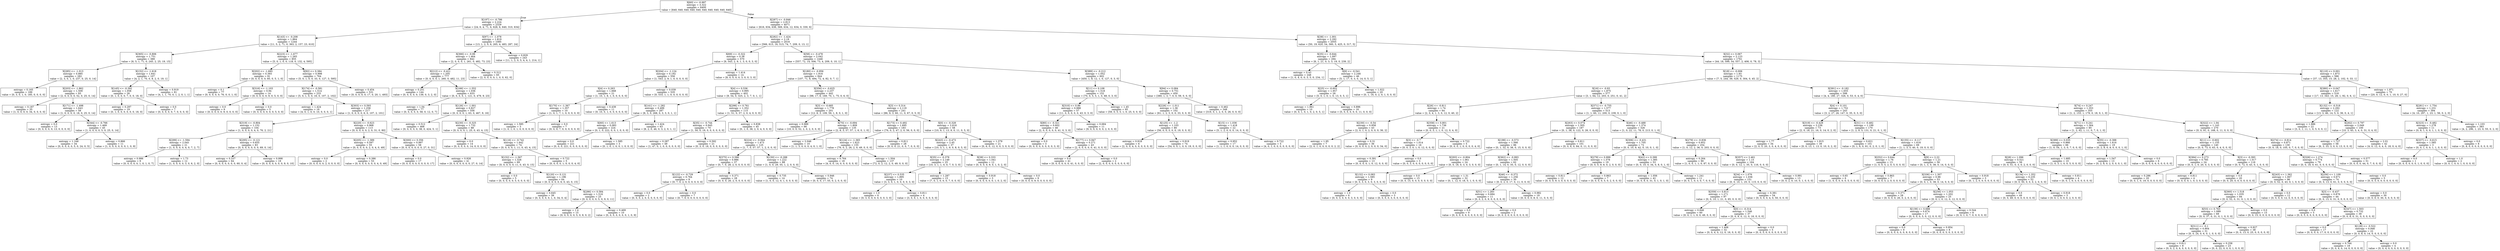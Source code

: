 digraph Tree {
node [shape=box] ;
0 [label="X[60] <= -0.997\nentropy = 3.322\nsamples = 6400\nvalue = [640, 640, 640, 640, 640, 640, 640, 640, 640, 640]"] ;
1 [label="X[197] <= -0.786\nentropy = 2.224\nsamples = 2329\nvalue = [24, 6, 4, 71, 6, 628, 6, 640, 310, 634]"] ;
0 -> 1 [labeldistance=2.5, labelangle=45, headlabel="True"] ;
2 [label="X[143] <= -0.208\nentropy = 1.864\nsamples = 1244\nvalue = [11, 5, 2, 71, 0, 363, 2, 157, 23, 610]"] ;
1 -> 2 ;
3 [label="X[365] <= -0.806\nentropy = 1.751\nsamples = 389\nvalue = [6, 5, 1, 71, 0, 245, 2, 25, 19, 15]"] ;
2 -> 3 ;
4 [label="X[285] <= -1.013\nentropy = 0.885\nsamples = 282\nvalue = [2, 3, 0, 1, 0, 237, 0, 25, 0, 14]"] ;
3 -> 4 ;
5 [label="entropy = 0.165\nsamples = 189\nvalue = [0, 3, 0, 1, 0, 185, 0, 0, 0, 0]"] ;
4 -> 5 ;
12 [label="X[203] <= -1.862\nentropy = 1.509\nsamples = 93\nvalue = [2, 0, 0, 0, 0, 52, 0, 25, 0, 14]"] ;
4 -> 12 ;
13 [label="entropy = 0.187\nsamples = 35\nvalue = [1, 0, 0, 0, 0, 34, 0, 0, 0, 0]"] ;
12 -> 13 ;
16 [label="X[171] <= -1.498\nentropy = 1.643\nsamples = 58\nvalue = [1, 0, 0, 0, 0, 18, 0, 25, 0, 14]"] ;
12 -> 16 ;
17 [label="entropy = 0.0\nsamples = 13\nvalue = [0, 0, 0, 0, 0, 13, 0, 0, 0, 0]"] ;
16 -> 17 ;
18 [label="X[344] <= -0.766\nentropy = 1.469\nsamples = 45\nvalue = [1, 0, 0, 0, 0, 5, 0, 25, 0, 14]"] ;
16 -> 18 ;
19 [label="entropy = 1.168\nsamples = 34\nvalue = [0, 0, 0, 0, 0, 5, 0, 24, 0, 5]"] ;
18 -> 19 ;
28 [label="entropy = 0.866\nsamples = 11\nvalue = [1, 0, 0, 0, 0, 0, 0, 1, 0, 9]"] ;
18 -> 28 ;
33 [label="X[152] <= -1.618\nentropy = 1.641\nsamples = 107\nvalue = [4, 2, 1, 70, 0, 8, 2, 0, 19, 1]"] ;
3 -> 33 ;
34 [label="X[145] <= -0.392\nentropy = 1.058\nsamples = 26\nvalue = [0, 1, 0, 0, 0, 7, 0, 0, 18, 0]"] ;
33 -> 34 ;
35 [label="entropy = 0.297\nsamples = 19\nvalue = [0, 1, 0, 0, 0, 0, 0, 0, 18, 0]"] ;
34 -> 35 ;
38 [label="entropy = 0.0\nsamples = 7\nvalue = [0, 0, 0, 0, 0, 7, 0, 0, 0, 0]"] ;
34 -> 38 ;
39 [label="entropy = 0.919\nsamples = 81\nvalue = [4, 1, 1, 70, 0, 1, 2, 0, 1, 1]"] ;
33 -> 39 ;
60 [label="X[223] <= -1.677\nentropy = 1.265\nsamples = 855\nvalue = [5, 0, 1, 0, 0, 118, 0, 132, 4, 595]"] ;
2 -> 60 ;
61 [label="X[202] <= -1.685\nentropy = 0.393\nsamples = 91\nvalue = [0, 0, 0, 0, 0, 85, 0, 5, 1, 0]"] ;
60 -> 61 ;
62 [label="entropy = 0.1\nsamples = 77\nvalue = [0, 0, 0, 0, 0, 76, 0, 0, 1, 0]"] ;
61 -> 62 ;
65 [label="X[316] <= -1.103\nentropy = 0.94\nsamples = 14\nvalue = [0, 0, 0, 0, 0, 9, 0, 5, 0, 0]"] ;
61 -> 65 ;
66 [label="entropy = 0.0\nsamples = 9\nvalue = [0, 0, 0, 0, 0, 9, 0, 0, 0, 0]"] ;
65 -> 66 ;
67 [label="entropy = 0.0\nsamples = 5\nvalue = [0, 0, 0, 0, 0, 0, 0, 5, 0, 0]"] ;
65 -> 67 ;
68 [label="X[92] <= 0.384\nentropy = 0.998\nsamples = 764\nvalue = [5, 0, 1, 0, 0, 33, 0, 127, 3, 595]"] ;
60 -> 68 ;
69 [label="X[174] <= -0.581\nentropy = 1.514\nsamples = 233\nvalue = [5, 0, 1, 0, 0, 16, 0, 107, 2, 102]"] ;
68 -> 69 ;
70 [label="entropy = 1.424\nsamples = 16\nvalue = [4, 0, 1, 0, 0, 10, 0, 0, 0, 1]"] ;
69 -> 70 ;
77 [label="X[303] <= 0.593\nentropy = 1.258\nsamples = 217\nvalue = [1, 0, 0, 0, 0, 6, 0, 107, 2, 101]"] ;
69 -> 77 ;
78 [label="X[319] <= -0.804\nentropy = 1.152\nsamples = 104\nvalue = [1, 0, 0, 0, 0, 4, 0, 76, 2, 21]"] ;
77 -> 78 ;
79 [label="X[299] <= -1.594\nentropy = 2.045\nsamples = 21\nvalue = [1, 0, 0, 0, 0, 4, 0, 7, 2, 7]"] ;
78 -> 79 ;
80 [label="entropy = 0.986\nsamples = 9\nvalue = [0, 0, 0, 0, 0, 1, 0, 1, 0, 7]"] ;
79 -> 80 ;
85 [label="entropy = 1.73\nsamples = 12\nvalue = [1, 0, 0, 0, 0, 3, 0, 6, 2, 0]"] ;
79 -> 85 ;
92 [label="X[295] <= -0.121\nentropy = 0.655\nsamples = 83\nvalue = [0, 0, 0, 0, 0, 0, 0, 69, 0, 14]"] ;
78 -> 92 ;
93 [label="entropy = 0.337\nsamples = 64\nvalue = [0, 0, 0, 0, 0, 0, 0, 60, 0, 4]"] ;
92 -> 93 ;
100 [label="entropy = 0.998\nsamples = 19\nvalue = [0, 0, 0, 0, 0, 0, 0, 9, 0, 10]"] ;
92 -> 100 ;
105 [label="X[220] <= -0.623\nentropy = 0.968\nsamples = 113\nvalue = [0, 0, 0, 0, 0, 2, 0, 31, 0, 80]"] ;
77 -> 105 ;
106 [label="X[205] <= -1.389\nentropy = 0.597\nsamples = 55\nvalue = [0, 0, 0, 0, 0, 2, 0, 4, 0, 49]"] ;
105 -> 106 ;
107 [label="entropy = 0.0\nsamples = 2\nvalue = [0, 0, 0, 0, 0, 2, 0, 0, 0, 0]"] ;
106 -> 107 ;
108 [label="entropy = 0.386\nsamples = 53\nvalue = [0, 0, 0, 0, 0, 0, 0, 4, 0, 49]"] ;
106 -> 108 ;
113 [label="X[300] <= 0.356\nentropy = 0.997\nsamples = 58\nvalue = [0, 0, 0, 0, 0, 0, 0, 27, 0, 31]"] ;
105 -> 113 ;
114 [label="entropy = 0.0\nsamples = 17\nvalue = [0, 0, 0, 0, 0, 0, 0, 0, 0, 17]"] ;
113 -> 114 ;
115 [label="entropy = 0.926\nsamples = 41\nvalue = [0, 0, 0, 0, 0, 0, 0, 27, 0, 14]"] ;
113 -> 115 ;
124 [label="entropy = 0.454\nsamples = 531\nvalue = [0, 0, 0, 0, 0, 17, 0, 20, 1, 493]"] ;
68 -> 124 ;
167 [label="X[97] <= -1.078\nentropy = 1.819\nsamples = 1085\nvalue = [13, 1, 2, 0, 6, 265, 4, 483, 287, 24]"] ;
1 -> 167 ;
168 [label="X[366] <= -0.99\nentropy = 1.464\nsamples = 842\nvalue = [2, 0, 0, 0, 1, 261, 0, 482, 73, 23]"] ;
167 -> 168 ;
169 [label="X[212] <= -0.421\nentropy = 1.205\nsamples = 777\nvalue = [0, 0, 0, 0, 1, 260, 0, 482, 11, 23]"] ;
168 -> 169 ;
170 [label="entropy = 0.251\nsamples = 144\nvalue = [0, 0, 0, 0, 0, 139, 0, 3, 2, 0]"] ;
169 -> 170 ;
177 [label="X[166] <= -1.552\nentropy = 1.036\nsamples = 633\nvalue = [0, 0, 0, 0, 1, 121, 0, 479, 9, 23]"] ;
169 -> 177 ;
178 [label="entropy = 1.04\nsamples = 77\nvalue = [0, 0, 0, 0, 0, 58, 0, 12, 0, 7]"] ;
177 -> 178 ;
191 [label="X[126] <= -1.001\nentropy = 0.827\nsamples = 556\nvalue = [0, 0, 0, 0, 1, 63, 0, 467, 9, 16]"] ;
177 -> 191 ;
192 [label="entropy = 0.512\nsamples = 468\nvalue = [0, 0, 0, 0, 0, 38, 0, 424, 5, 1]"] ;
191 -> 192 ;
231 [label="X[230] <= -0.325\nentropy = 1.732\nsamples = 88\nvalue = [0, 0, 0, 0, 1, 25, 0, 43, 4, 15]"] ;
191 -> 231 ;
232 [label="entropy = 0.0\nsamples = 14\nvalue = [0, 0, 0, 0, 0, 14, 0, 0, 0, 0]"] ;
231 -> 232 ;
233 [label="X[116] <= -0.742\nentropy = 1.642\nsamples = 74\nvalue = [0, 0, 0, 0, 1, 11, 0, 43, 4, 15]"] ;
231 -> 233 ;
234 [label="X[152] <= -1.567\nentropy = 1.326\nsamples = 69\nvalue = [0, 0, 0, 0, 0, 11, 0, 43, 0, 15]"] ;
233 -> 234 ;
235 [label="entropy = 0.0\nsamples = 5\nvalue = [0, 0, 0, 0, 0, 5, 0, 0, 0, 0]"] ;
234 -> 235 ;
236 [label="X[120] <= 0.121\nentropy = 1.196\nsamples = 64\nvalue = [0, 0, 0, 0, 0, 6, 0, 43, 0, 15]"] ;
234 -> 236 ;
237 [label="entropy = 0.645\nsamples = 39\nvalue = [0, 0, 0, 0, 0, 1, 0, 34, 0, 4]"] ;
236 -> 237 ;
244 [label="X[286] <= 0.584\nentropy = 1.516\nsamples = 25\nvalue = [0, 0, 0, 0, 0, 5, 0, 9, 0, 11]"] ;
236 -> 244 ;
245 [label="entropy = 1.4\nsamples = 15\nvalue = [0, 0, 0, 0, 0, 5, 0, 8, 0, 2]"] ;
244 -> 245 ;
252 [label="entropy = 0.469\nsamples = 10\nvalue = [0, 0, 0, 0, 0, 0, 0, 1, 0, 9]"] ;
244 -> 252 ;
255 [label="entropy = 0.722\nsamples = 5\nvalue = [0, 0, 0, 0, 1, 0, 0, 0, 4, 0]"] ;
233 -> 255 ;
258 [label="entropy = 0.312\nsamples = 65\nvalue = [2, 0, 0, 0, 0, 1, 0, 0, 62, 0]"] ;
168 -> 258 ;
265 [label="entropy = 0.829\nsamples = 243\nvalue = [11, 1, 2, 0, 5, 4, 4, 1, 214, 1]"] ;
167 -> 265 ;
304 [label="X[287] <= -0.846\nentropy = 2.813\nsamples = 4071\nvalue = [616, 634, 636, 569, 634, 12, 634, 0, 330, 6]"] ;
0 -> 304 [labeldistance=2.5, labelangle=-45, headlabel="False"] ;
305 [label="X[282] <= -1.424\nentropy = 2.19\nsamples = 2016\nvalue = [566, 615, 16, 515, 74, 7, 209, 0, 13, 1]"] ;
304 -> 305 ;
306 [label="X[69] <= -0.322\nentropy = 0.38\nsamples = 570\nvalue = [9, 543, 2, 9, 1, 3, 0, 0, 3, 0]"] ;
305 -> 306 ;
307 [label="X[204] <= -1.124\nentropy = 0.192\nsamples = 556\nvalue = [1, 543, 2, 9, 1, 0, 0, 0, 0, 0]"] ;
306 -> 307 ;
308 [label="X[4] <= 0.263\nentropy = 1.668\nsamples = 21\nvalue = [1, 10, 1, 8, 1, 0, 0, 0, 0, 0]"] ;
307 -> 308 ;
309 [label="X[170] <= -1.367\nentropy = 1.357\nsamples = 10\nvalue = [1, 0, 1, 7, 1, 0, 0, 0, 0, 0]"] ;
308 -> 309 ;
310 [label="entropy = 1.585\nsamples = 3\nvalue = [1, 0, 1, 0, 1, 0, 0, 0, 0, 0]"] ;
309 -> 310 ;
315 [label="entropy = 0.0\nsamples = 7\nvalue = [0, 0, 0, 7, 0, 0, 0, 0, 0, 0]"] ;
309 -> 315 ;
316 [label="entropy = 0.439\nsamples = 11\nvalue = [0, 10, 0, 1, 0, 0, 0, 0, 0, 0]"] ;
308 -> 316 ;
319 [label="entropy = 0.039\nsamples = 535\nvalue = [0, 533, 1, 1, 0, 0, 0, 0, 0, 0]"] ;
307 -> 319 ;
326 [label="entropy = 1.414\nsamples = 14\nvalue = [8, 0, 0, 0, 0, 3, 0, 0, 3, 0]"] ;
306 -> 326 ;
331 [label="X[58] <= -0.478\nentropy = 2.042\nsamples = 1446\nvalue = [557, 72, 14, 506, 73, 4, 209, 0, 10, 1]"] ;
305 -> 331 ;
332 [label="X[180] <= -0.956\nentropy = 1.916\nsamples = 844\nvalue = [107, 71, 6, 494, 72, 4, 82, 0, 7, 1]"] ;
331 -> 332 ;
333 [label="X[4] <= 0.536\nentropy = 0.995\nsamples = 402\nvalue = [9, 54, 0, 325, 2, 3, 7, 0, 1, 1]"] ;
332 -> 333 ;
334 [label="X[141] <= -1.282\nentropy = 0.499\nsamples = 287\nvalue = [8, 3, 0, 268, 0, 3, 3, 0, 1, 1]"] ;
333 -> 334 ;
335 [label="X[60] <= 1.613\nentropy = 0.083\nsamples = 224\nvalue = [0, 1, 0, 222, 0, 0, 1, 0, 0, 0]"] ;
334 -> 335 ;
336 [label="entropy = 0.0\nsamples = 221\nvalue = [0, 0, 0, 221, 0, 0, 0, 0, 0, 0]"] ;
335 -> 336 ;
337 [label="entropy = 1.585\nsamples = 3\nvalue = [0, 1, 0, 1, 0, 0, 1, 0, 0, 0]"] ;
335 -> 337 ;
342 [label="entropy = 1.424\nsamples = 63\nvalue = [8, 2, 0, 46, 0, 3, 2, 0, 1, 1]"] ;
334 -> 342 ;
365 [label="X[298] <= 0.761\nentropy = 1.352\nsamples = 115\nvalue = [1, 51, 0, 57, 2, 0, 4, 0, 0, 0]"] ;
333 -> 365 ;
366 [label="X[35] <= -0.744\nentropy = 0.945\nsamples = 70\nvalue = [1, 50, 0, 19, 0, 0, 0, 0, 0, 0]"] ;
365 -> 366 ;
367 [label="entropy = 0.287\nsamples = 49\nvalue = [1, 47, 0, 1, 0, 0, 0, 0, 0, 0]"] ;
366 -> 367 ;
372 [label="entropy = 0.592\nsamples = 21\nvalue = [0, 3, 0, 18, 0, 0, 0, 0, 0, 0]"] ;
366 -> 372 ;
375 [label="entropy = 0.838\nsamples = 45\nvalue = [0, 1, 0, 38, 2, 0, 4, 0, 0, 0]"] ;
365 -> 375 ;
388 [label="X[356] <= -0.625\nentropy = 2.237\nsamples = 442\nvalue = [98, 17, 6, 169, 70, 1, 75, 0, 6, 0]"] ;
332 -> 388 ;
389 [label="X[3] <= -0.685\nentropy = 1.778\nsamples = 201\nvalue = [12, 8, 3, 109, 59, 1, 8, 0, 1, 0]"] ;
388 -> 389 ;
390 [label="entropy = 0.989\nsamples = 66\nvalue = [10, 0, 0, 52, 2, 0, 2, 0, 0, 0]"] ;
389 -> 390 ;
403 [label="X[70] <= -0.694\nentropy = 1.809\nsamples = 135\nvalue = [2, 8, 3, 57, 57, 1, 6, 0, 1, 0]"] ;
389 -> 403 ;
404 [label="X[224] <= -0.944\nentropy = 1.473\nsamples = 125\nvalue = [1, 7, 0, 57, 57, 1, 2, 0, 0, 0]"] ;
403 -> 404 ;
405 [label="X[375] <= 0.586\nentropy = 0.986\nsamples = 37\nvalue = [0, 7, 0, 28, 2, 0, 0, 0, 0, 0]"] ;
404 -> 405 ;
406 [label="X[122] <= -0.729\nentropy = 0.764\nsamples = 9\nvalue = [0, 7, 0, 2, 0, 0, 0, 0, 0, 0]"] ;
405 -> 406 ;
407 [label="entropy = 0.0\nsamples = 2\nvalue = [0, 0, 0, 2, 0, 0, 0, 0, 0, 0]"] ;
406 -> 407 ;
408 [label="entropy = 0.0\nsamples = 7\nvalue = [0, 7, 0, 0, 0, 0, 0, 0, 0, 0]"] ;
406 -> 408 ;
409 [label="entropy = 0.371\nsamples = 28\nvalue = [0, 0, 0, 26, 2, 0, 0, 0, 0, 0]"] ;
405 -> 409 ;
414 [label="X[150] <= -0.288\nentropy = 1.222\nsamples = 88\nvalue = [1, 0, 0, 29, 55, 1, 2, 0, 0, 0]"] ;
404 -> 414 ;
415 [label="entropy = 0.735\nsamples = 14\nvalue = [1, 0, 0, 12, 0, 1, 0, 0, 0, 0]"] ;
414 -> 415 ;
420 [label="entropy = 0.946\nsamples = 74\nvalue = [0, 0, 0, 17, 55, 0, 2, 0, 0, 0]"] ;
414 -> 420 ;
435 [label="entropy = 2.046\nsamples = 10\nvalue = [1, 1, 3, 0, 0, 0, 4, 0, 1, 0]"] ;
403 -> 435 ;
444 [label="X[3] <= 0.314\nentropy = 2.119\nsamples = 241\nvalue = [86, 9, 3, 60, 11, 0, 67, 0, 5, 0]"] ;
388 -> 444 ;
445 [label="X[173] <= 0.492\nentropy = 1.695\nsamples = 183\nvalue = [76, 0, 2, 47, 2, 0, 56, 0, 0, 0]"] ;
444 -> 445 ;
446 [label="X[124] <= -1.365\nentropy = 1.623\nsamples = 155\nvalue = [76, 0, 2, 26, 2, 0, 49, 0, 0, 0]"] ;
445 -> 446 ;
447 [label="entropy = 0.764\nsamples = 18\nvalue = [4, 0, 0, 14, 0, 0, 0, 0, 0, 0]"] ;
446 -> 447 ;
454 [label="entropy = 1.504\nsamples = 137\nvalue = [72, 0, 2, 12, 2, 0, 49, 0, 0, 0]"] ;
446 -> 454 ;
475 [label="entropy = 0.811\nsamples = 28\nvalue = [0, 0, 0, 21, 0, 0, 7, 0, 0, 0]"] ;
445 -> 475 ;
480 [label="X[0] <= -0.328\nentropy = 2.616\nsamples = 58\nvalue = [10, 9, 1, 13, 9, 0, 11, 0, 5, 0]"] ;
444 -> 480 ;
481 [label="X[243] <= -0.473\nentropy = 2.45\nsamples = 37\nvalue = [10, 3, 1, 1, 9, 0, 8, 0, 5, 0]"] ;
480 -> 481 ;
482 [label="X[35] <= -0.378\nentropy = 2.149\nsamples = 25\nvalue = [10, 3, 1, 1, 0, 0, 7, 0, 3, 0]"] ;
481 -> 482 ;
483 [label="X[237] <= 0.535\nentropy = 1.895\nsamples = 10\nvalue = [3, 3, 0, 1, 0, 0, 0, 0, 3, 0]"] ;
482 -> 483 ;
484 [label="entropy = 1.0\nsamples = 6\nvalue = [0, 3, 0, 0, 0, 0, 0, 0, 3, 0]"] ;
483 -> 484 ;
487 [label="entropy = 0.811\nsamples = 4\nvalue = [3, 0, 0, 1, 0, 0, 0, 0, 0, 0]"] ;
483 -> 487 ;
490 [label="entropy = 1.287\nsamples = 15\nvalue = [7, 0, 1, 0, 0, 0, 7, 0, 0, 0]"] ;
482 -> 490 ;
497 [label="X[38] <= 0.333\nentropy = 1.041\nsamples = 12\nvalue = [0, 0, 0, 0, 9, 0, 1, 0, 2, 0]"] ;
481 -> 497 ;
498 [label="entropy = 0.918\nsamples = 3\nvalue = [0, 0, 0, 0, 0, 0, 1, 0, 2, 0]"] ;
497 -> 498 ;
501 [label="entropy = 0.0\nsamples = 9\nvalue = [0, 0, 0, 0, 9, 0, 0, 0, 0, 0]"] ;
497 -> 501 ;
502 [label="entropy = 1.379\nsamples = 21\nvalue = [0, 6, 0, 12, 0, 0, 3, 0, 0, 0]"] ;
480 -> 502 ;
513 [label="X[389] <= -0.212\nentropy = 1.052\nsamples = 602\nvalue = [450, 1, 8, 12, 1, 0, 127, 0, 3, 0]"] ;
331 -> 513 ;
514 [label="X[11] <= 0.108\nentropy = 1.518\nsamples = 152\nvalue = [70, 0, 5, 5, 1, 0, 68, 0, 3, 0]"] ;
513 -> 514 ;
515 [label="X[310] <= 0.86\nentropy = 0.988\nsamples = 57\nvalue = [11, 0, 0, 0, 0, 0, 43, 0, 3, 0]"] ;
514 -> 515 ;
516 [label="X[80] <= -0.321\nentropy = 0.602\nsamples = 46\nvalue = [2, 0, 0, 0, 0, 0, 41, 0, 3, 0]"] ;
515 -> 516 ;
517 [label="entropy = 0.0\nsamples = 3\nvalue = [0, 0, 0, 0, 0, 0, 0, 0, 3, 0]"] ;
516 -> 517 ;
518 [label="X[177] <= 0.947\nentropy = 0.271\nsamples = 43\nvalue = [2, 0, 0, 0, 0, 0, 41, 0, 0, 0]"] ;
516 -> 518 ;
519 [label="entropy = 0.0\nsamples = 41\nvalue = [0, 0, 0, 0, 0, 0, 41, 0, 0, 0]"] ;
518 -> 519 ;
520 [label="entropy = 0.0\nsamples = 2\nvalue = [2, 0, 0, 0, 0, 0, 0, 0, 0, 0]"] ;
518 -> 520 ;
521 [label="entropy = 0.684\nsamples = 11\nvalue = [9, 0, 0, 0, 0, 0, 2, 0, 0, 0]"] ;
515 -> 521 ;
524 [label="entropy = 1.45\nsamples = 95\nvalue = [59, 0, 5, 5, 1, 0, 25, 0, 0, 0]"] ;
514 -> 524 ;
557 [label="X[94] <= 0.084\nentropy = 0.751\nsamples = 450\nvalue = [380, 1, 3, 7, 0, 0, 59, 0, 0, 0]"] ;
513 -> 557 ;
558 [label="X[226] <= -1.011\nentropy = 1.36\nsamples = 102\nvalue = [61, 1, 2, 5, 0, 0, 33, 0, 0, 0]"] ;
557 -> 558 ;
559 [label="X[125] <= -1.2\nentropy = 1.103\nsamples = 80\nvalue = [56, 0, 0, 5, 0, 0, 19, 0, 0, 0]"] ;
558 -> 559 ;
560 [label="entropy = 0.918\nsamples = 6\nvalue = [2, 0, 0, 4, 0, 0, 0, 0, 0, 0]"] ;
559 -> 560 ;
563 [label="entropy = 0.919\nsamples = 74\nvalue = [54, 0, 0, 1, 0, 0, 19, 0, 0, 0]"] ;
559 -> 563 ;
582 [label="X[15] <= 1.036\nentropy = 1.418\nsamples = 22\nvalue = [5, 1, 2, 0, 0, 0, 14, 0, 0, 0]"] ;
558 -> 582 ;
583 [label="entropy = 0.952\nsamples = 17\nvalue = [1, 1, 1, 0, 0, 0, 14, 0, 0, 0]"] ;
582 -> 583 ;
590 [label="entropy = 0.722\nsamples = 5\nvalue = [4, 0, 1, 0, 0, 0, 0, 0, 0, 0]"] ;
582 -> 590 ;
593 [label="entropy = 0.462\nsamples = 348\nvalue = [319, 0, 1, 2, 0, 0, 26, 0, 0, 0]"] ;
557 -> 593 ;
636 [label="X[38] <= -1.001\nentropy = 2.292\nsamples = 2055\nvalue = [50, 19, 620, 54, 560, 5, 425, 0, 317, 5]"] ;
304 -> 636 ;
637 [label="X[35] <= -0.644\nentropy = 1.097\nsamples = 294\nvalue = [6, 1, 21, 0, 3, 3, 19, 0, 239, 2]"] ;
636 -> 637 ;
638 [label="entropy = 0.43\nsamples = 248\nvalue = [1, 0, 4, 0, 0, 3, 5, 0, 234, 1]"] ;
637 -> 638 ;
661 [label="X[6] <= -0.541\nentropy = 2.246\nsamples = 46\nvalue = [5, 1, 17, 0, 3, 0, 14, 0, 5, 1]"] ;
637 -> 661 ;
662 [label="X[25] <= -0.602\nentropy = 1.957\nsamples = 26\nvalue = [5, 0, 1, 0, 1, 0, 13, 0, 5, 1]"] ;
661 -> 662 ;
663 [label="entropy = 1.961\nsamples = 10\nvalue = [0, 0, 1, 0, 1, 0, 2, 0, 5, 1]"] ;
662 -> 663 ;
672 [label="entropy = 0.896\nsamples = 16\nvalue = [5, 0, 0, 0, 0, 0, 11, 0, 0, 0]"] ;
662 -> 672 ;
677 [label="entropy = 1.022\nsamples = 20\nvalue = [0, 1, 16, 0, 2, 0, 1, 0, 0, 0]"] ;
661 -> 677 ;
684 [label="X[32] <= 0.067\nentropy = 2.123\nsamples = 1761\nvalue = [44, 18, 599, 54, 557, 2, 406, 0, 78, 3]"] ;
636 -> 684 ;
685 [label="X[18] <= -0.006\nentropy = 1.93\nsamples = 1175\nvalue = [7, 5, 244, 39, 529, 0, 304, 0, 45, 2]"] ;
684 -> 685 ;
686 [label="X[16] <= -0.93\nentropy = 1.875\nsamples = 577\nvalue = [3, 1, 64, 12, 203, 0, 251, 0, 41, 2]"] ;
685 -> 686 ;
687 [label="X[26] <= -0.811\nentropy = 1.74\nsamples = 64\nvalue = [2, 0, 4, 1, 3, 0, 12, 0, 40, 2]"] ;
686 -> 687 ;
688 [label="X[230] <= -0.54\nentropy = 0.958\nsamples = 43\nvalue = [2, 0, 1, 0, 2, 0, 0, 0, 36, 2]"] ;
687 -> 688 ;
689 [label="entropy = 1.95\nsamples = 7\nvalue = [2, 0, 1, 0, 0, 0, 0, 0, 2, 2]"] ;
688 -> 689 ;
696 [label="entropy = 0.31\nsamples = 36\nvalue = [0, 0, 0, 0, 2, 0, 0, 0, 34, 0]"] ;
688 -> 696 ;
701 [label="X[358] <= 0.801\nentropy = 1.736\nsamples = 21\nvalue = [0, 0, 3, 1, 1, 0, 12, 0, 4, 0]"] ;
687 -> 701 ;
702 [label="X[3] <= -0.7\nentropy = 1.014\nsamples = 16\nvalue = [0, 0, 3, 0, 1, 0, 12, 0, 0, 0]"] ;
701 -> 702 ;
703 [label="entropy = 0.391\nsamples = 13\nvalue = [0, 0, 0, 0, 1, 0, 12, 0, 0, 0]"] ;
702 -> 703 ;
706 [label="entropy = 0.0\nsamples = 3\nvalue = [0, 0, 3, 0, 0, 0, 0, 0, 0, 0]"] ;
702 -> 706 ;
707 [label="entropy = 0.722\nsamples = 5\nvalue = [0, 0, 0, 1, 0, 0, 0, 0, 4, 0]"] ;
701 -> 707 ;
710 [label="X[371] <= -0.755\nentropy = 1.577\nsamples = 513\nvalue = [1, 1, 60, 11, 200, 0, 239, 0, 1, 0]"] ;
686 -> 710 ;
711 [label="X[263] <= 0.074\nentropy = 1.305\nsamples = 187\nvalue = [0, 1, 38, 0, 122, 0, 26, 0, 0, 0]"] ;
710 -> 711 ;
712 [label="X[198] <= -0.573\nentropy = 1.566\nsamples = 86\nvalue = [0, 1, 32, 0, 38, 0, 15, 0, 0, 0]"] ;
711 -> 712 ;
713 [label="X[293] <= -0.804\nentropy = 1.061\nsamples = 24\nvalue = [0, 0, 18, 0, 3, 0, 3, 0, 0, 0]"] ;
712 -> 713 ;
714 [label="X[132] <= 0.083\nentropy = 1.585\nsamples = 9\nvalue = [0, 0, 3, 0, 3, 0, 3, 0, 0, 0]"] ;
713 -> 714 ;
715 [label="entropy = 1.0\nsamples = 6\nvalue = [0, 0, 3, 0, 0, 0, 3, 0, 0, 0]"] ;
714 -> 715 ;
718 [label="entropy = 0.0\nsamples = 3\nvalue = [0, 0, 0, 0, 3, 0, 0, 0, 0, 0]"] ;
714 -> 718 ;
719 [label="entropy = 0.0\nsamples = 15\nvalue = [0, 0, 15, 0, 0, 0, 0, 0, 0, 0]"] ;
713 -> 719 ;
720 [label="X[362] <= -0.993\nentropy = 1.505\nsamples = 62\nvalue = [0, 1, 14, 0, 35, 0, 12, 0, 0, 0]"] ;
712 -> 720 ;
721 [label="entropy = 1.31\nsamples = 32\nvalue = [0, 1, 12, 0, 18, 0, 1, 0, 0, 0]"] ;
720 -> 721 ;
732 [label="X[46] <= -0.372\nentropy = 1.256\nsamples = 30\nvalue = [0, 0, 2, 0, 17, 0, 11, 0, 0, 0]"] ;
720 -> 732 ;
733 [label="X[51] <= 1.283\nentropy = 0.684\nsamples = 11\nvalue = [0, 0, 2, 0, 9, 0, 0, 0, 0, 0]"] ;
732 -> 733 ;
734 [label="entropy = 0.0\nsamples = 9\nvalue = [0, 0, 0, 0, 9, 0, 0, 0, 0, 0]"] ;
733 -> 734 ;
735 [label="entropy = 0.0\nsamples = 2\nvalue = [0, 0, 2, 0, 0, 0, 0, 0, 0, 0]"] ;
733 -> 735 ;
736 [label="entropy = 0.982\nsamples = 19\nvalue = [0, 0, 0, 0, 8, 0, 11, 0, 0, 0]"] ;
732 -> 736 ;
743 [label="entropy = 0.811\nsamples = 101\nvalue = [0, 0, 6, 0, 84, 0, 11, 0, 0, 0]"] ;
711 -> 743 ;
762 [label="X[46] <= -0.488\nentropy = 1.374\nsamples = 326\nvalue = [1, 0, 22, 11, 78, 0, 213, 0, 1, 0]"] ;
710 -> 762 ;
763 [label="X[306] <= -0.431\nentropy = 1.705\nsamples = 72\nvalue = [0, 0, 10, 9, 42, 0, 10, 0, 1, 0]"] ;
762 -> 763 ;
764 [label="X[279] <= 0.999\nentropy = 1.378\nsamples = 19\nvalue = [0, 0, 0, 9, 8, 0, 2, 0, 0, 0]"] ;
763 -> 764 ;
765 [label="entropy = 0.811\nsamples = 12\nvalue = [0, 0, 0, 9, 3, 0, 0, 0, 0, 0]"] ;
764 -> 765 ;
768 [label="entropy = 0.863\nsamples = 7\nvalue = [0, 0, 0, 0, 5, 0, 2, 0, 0, 0]"] ;
764 -> 768 ;
771 [label="X[42] <= 0.399\nentropy = 1.385\nsamples = 53\nvalue = [0, 0, 10, 0, 34, 0, 8, 0, 1, 0]"] ;
763 -> 771 ;
772 [label="entropy = 1.056\nsamples = 42\nvalue = [0, 0, 9, 0, 31, 0, 1, 0, 1, 0]"] ;
771 -> 772 ;
785 [label="entropy = 1.241\nsamples = 11\nvalue = [0, 0, 1, 0, 3, 0, 7, 0, 0, 0]"] ;
771 -> 785 ;
790 [label="X[279] <= -0.836\nentropy = 0.952\nsamples = 254\nvalue = [1, 0, 12, 2, 36, 0, 203, 0, 0, 0]"] ;
762 -> 790 ;
791 [label="entropy = 0.264\nsamples = 90\nvalue = [1, 0, 0, 1, 1, 0, 87, 0, 0, 0]"] ;
790 -> 791 ;
800 [label="X[357] <= 2.461\nentropy = 1.15\nsamples = 164\nvalue = [0, 0, 12, 1, 35, 0, 116, 0, 0, 0]"] ;
790 -> 800 ;
801 [label="X[34] <= 1.076\nentropy = 1.036\nsamples = 151\nvalue = [0, 0, 10, 1, 25, 0, 115, 0, 0, 0]"] ;
800 -> 801 ;
802 [label="X[359] <= 0.813\nentropy = 1.271\nsamples = 97\nvalue = [0, 0, 10, 1, 21, 0, 65, 0, 0, 0]"] ;
801 -> 802 ;
803 [label="entropy = 0.846\nsamples = 60\nvalue = [0, 0, 1, 1, 9, 0, 49, 0, 0, 0]"] ;
802 -> 803 ;
810 [label="X[0] <= -0.314\nentropy = 1.546\nsamples = 37\nvalue = [0, 0, 9, 0, 12, 0, 16, 0, 0, 0]"] ;
802 -> 810 ;
811 [label="entropy = 1.406\nsamples = 32\nvalue = [0, 0, 4, 0, 12, 0, 16, 0, 0, 0]"] ;
810 -> 811 ;
814 [label="entropy = 0.0\nsamples = 5\nvalue = [0, 0, 5, 0, 0, 0, 0, 0, 0, 0]"] ;
810 -> 814 ;
815 [label="entropy = 0.381\nsamples = 54\nvalue = [0, 0, 0, 0, 4, 0, 50, 0, 0, 0]"] ;
801 -> 815 ;
822 [label="entropy = 0.991\nsamples = 13\nvalue = [0, 0, 2, 0, 10, 0, 1, 0, 0, 0]"] ;
800 -> 822 ;
827 [label="X[391] <= -0.182\nentropy = 1.655\nsamples = 598\nvalue = [4, 4, 180, 27, 326, 0, 53, 0, 4, 0]"] ;
685 -> 827 ;
828 [label="X[4] <= 0.101\nentropy = 1.752\nsamples = 243\nvalue = [3, 2, 27, 26, 147, 0, 35, 0, 3, 0]"] ;
827 -> 828 ;
829 [label="X[319] <= -0.429\nentropy = 2.236\nsamples = 73\nvalue = [2, 0, 18, 21, 16, 0, 14, 0, 2, 0]"] ;
828 -> 829 ;
830 [label="entropy = 1.77\nsamples = 34\nvalue = [2, 0, 5, 20, 3, 0, 4, 0, 0, 0]"] ;
829 -> 830 ;
845 [label="entropy = 1.915\nsamples = 39\nvalue = [0, 0, 13, 1, 13, 0, 10, 0, 2, 0]"] ;
829 -> 845 ;
864 [label="X[31] <= -0.482\nentropy = 1.199\nsamples = 170\nvalue = [1, 2, 9, 5, 131, 0, 21, 0, 1, 0]"] ;
828 -> 864 ;
865 [label="entropy = 0.621\nsamples = 101\nvalue = [0, 1, 6, 0, 91, 0, 2, 0, 1, 0]"] ;
864 -> 865 ;
880 [label="X[155] <= -0.117\nentropy = 1.616\nsamples = 69\nvalue = [1, 1, 3, 5, 40, 0, 19, 0, 0, 0]"] ;
864 -> 880 ;
881 [label="X[252] <= 0.644\nentropy = 1.76\nsamples = 13\nvalue = [1, 0, 0, 5, 2, 0, 5, 0, 0, 0]"] ;
880 -> 881 ;
882 [label="entropy = 0.65\nsamples = 6\nvalue = [1, 0, 0, 0, 0, 0, 5, 0, 0, 0]"] ;
881 -> 882 ;
885 [label="entropy = 0.863\nsamples = 7\nvalue = [0, 0, 0, 5, 2, 0, 0, 0, 0, 0]"] ;
881 -> 885 ;
888 [label="X[9] <= 2.22\nentropy = 1.21\nsamples = 56\nvalue = [0, 1, 3, 0, 38, 0, 14, 0, 0, 0]"] ;
880 -> 888 ;
889 [label="X[336] <= 1.307\nentropy = 0.96\nsamples = 53\nvalue = [0, 0, 1, 0, 38, 0, 14, 0, 0, 0]"] ;
888 -> 889 ;
890 [label="entropy = 0.371\nsamples = 28\nvalue = [0, 0, 0, 0, 26, 0, 2, 0, 0, 0]"] ;
889 -> 890 ;
893 [label="X[256] <= 1.053\nentropy = 1.202\nsamples = 25\nvalue = [0, 0, 1, 0, 12, 0, 12, 0, 0, 0]"] ;
889 -> 893 ;
894 [label="X[139] <= 0.688\nentropy = 0.874\nsamples = 17\nvalue = [0, 0, 0, 0, 5, 0, 12, 0, 0, 0]"] ;
893 -> 894 ;
895 [label="entropy = 0.0\nsamples = 9\nvalue = [0, 0, 0, 0, 0, 0, 9, 0, 0, 0]"] ;
894 -> 895 ;
896 [label="entropy = 0.954\nsamples = 8\nvalue = [0, 0, 0, 0, 5, 0, 3, 0, 0, 0]"] ;
894 -> 896 ;
899 [label="entropy = 0.544\nsamples = 8\nvalue = [0, 0, 1, 0, 7, 0, 0, 0, 0, 0]"] ;
893 -> 899 ;
902 [label="entropy = 0.918\nsamples = 3\nvalue = [0, 1, 2, 0, 0, 0, 0, 0, 0, 0]"] ;
888 -> 902 ;
905 [label="X[74] <= 0.247\nentropy = 1.353\nsamples = 355\nvalue = [1, 2, 153, 1, 179, 0, 18, 0, 1, 0]"] ;
827 -> 905 ;
906 [label="X[71] <= 0.241\nentropy = 1.364\nsamples = 85\nvalue = [1, 2, 62, 1, 11, 0, 7, 0, 1, 0]"] ;
905 -> 906 ;
907 [label="X[389] <= 0.035\nentropy = 0.966\nsamples = 66\nvalue = [1, 0, 54, 1, 3, 0, 7, 0, 0, 0]"] ;
906 -> 907 ;
908 [label="X[28] <= 1.096\nentropy = 0.521\nsamples = 56\nvalue = [0, 0, 51, 0, 3, 0, 2, 0, 0, 0]"] ;
907 -> 908 ;
909 [label="X[134] <= 1.352\nentropy = 0.235\nsamples = 52\nvalue = [0, 0, 50, 0, 0, 0, 2, 0, 0, 0]"] ;
908 -> 909 ;
910 [label="entropy = 0.0\nsamples = 49\nvalue = [0, 0, 49, 0, 0, 0, 0, 0, 0, 0]"] ;
909 -> 910 ;
911 [label="entropy = 0.918\nsamples = 3\nvalue = [0, 0, 1, 0, 0, 0, 2, 0, 0, 0]"] ;
909 -> 911 ;
914 [label="entropy = 0.811\nsamples = 4\nvalue = [0, 0, 1, 0, 3, 0, 0, 0, 0, 0]"] ;
908 -> 914 ;
917 [label="entropy = 1.685\nsamples = 10\nvalue = [1, 0, 3, 1, 0, 0, 5, 0, 0, 0]"] ;
907 -> 917 ;
924 [label="X[55] <= -0.388\nentropy = 1.616\nsamples = 19\nvalue = [0, 2, 8, 0, 8, 0, 0, 0, 1, 0]"] ;
906 -> 924 ;
925 [label="entropy = 1.547\nsamples = 13\nvalue = [0, 2, 8, 0, 2, 0, 0, 0, 1, 0]"] ;
924 -> 925 ;
934 [label="entropy = 0.0\nsamples = 6\nvalue = [0, 0, 0, 0, 6, 0, 0, 0, 0, 0]"] ;
924 -> 934 ;
935 [label="X[322] <= 1.04\nentropy = 1.143\nsamples = 270\nvalue = [0, 0, 91, 0, 168, 0, 11, 0, 0, 0]"] ;
905 -> 935 ;
936 [label="X[11] <= -0.602\nentropy = 1.155\nsamples = 140\nvalue = [0, 0, 73, 0, 63, 0, 4, 0, 0, 0]"] ;
935 -> 936 ;
937 [label="X[384] <= 0.273\nentropy = 0.785\nsamples = 24\nvalue = [0, 0, 1, 0, 20, 0, 3, 0, 0, 0]"] ;
936 -> 937 ;
938 [label="entropy = 0.286\nsamples = 20\nvalue = [0, 0, 1, 0, 19, 0, 0, 0, 0, 0]"] ;
937 -> 938 ;
941 [label="entropy = 0.811\nsamples = 4\nvalue = [0, 0, 0, 0, 1, 0, 3, 0, 0, 0]"] ;
937 -> 941 ;
944 [label="X[3] <= -0.393\nentropy = 1.017\nsamples = 116\nvalue = [0, 0, 72, 0, 43, 0, 1, 0, 0, 0]"] ;
936 -> 944 ;
945 [label="entropy = 0.0\nsamples = 20\nvalue = [0, 0, 20, 0, 0, 0, 0, 0, 0, 0]"] ;
944 -> 945 ;
946 [label="X[243] <= 1.362\nentropy = 1.067\nsamples = 96\nvalue = [0, 0, 52, 0, 43, 0, 1, 0, 0, 0]"] ;
944 -> 946 ;
947 [label="X[360] <= 1.518\nentropy = 1.035\nsamples = 84\nvalue = [0, 0, 52, 0, 31, 0, 1, 0, 0, 0]"] ;
946 -> 947 ;
948 [label="X[53] <= 0.763\nentropy = 1.089\nsamples = 69\nvalue = [0, 0, 37, 0, 31, 0, 1, 0, 0, 0]"] ;
947 -> 948 ;
949 [label="X[311] <= -0.1\nentropy = 0.904\nsamples = 31\nvalue = [0, 0, 24, 0, 6, 0, 1, 0, 0, 0]"] ;
948 -> 949 ;
950 [label="entropy = 0.811\nsamples = 8\nvalue = [0, 0, 2, 0, 6, 0, 0, 0, 0, 0]"] ;
949 -> 950 ;
951 [label="entropy = 0.258\nsamples = 23\nvalue = [0, 0, 22, 0, 0, 0, 1, 0, 0, 0]"] ;
949 -> 951 ;
952 [label="entropy = 0.927\nsamples = 38\nvalue = [0, 0, 13, 0, 25, 0, 0, 0, 0, 0]"] ;
948 -> 952 ;
955 [label="entropy = 0.0\nsamples = 15\nvalue = [0, 0, 15, 0, 0, 0, 0, 0, 0, 0]"] ;
947 -> 955 ;
956 [label="entropy = 0.0\nsamples = 12\nvalue = [0, 0, 0, 0, 12, 0, 0, 0, 0, 0]"] ;
946 -> 956 ;
957 [label="X[274] <= -0.814\nentropy = 0.871\nsamples = 130\nvalue = [0, 0, 18, 0, 105, 0, 7, 0, 0, 0]"] ;
935 -> 957 ;
958 [label="X[326] <= 1.274\nentropy = 0.774\nsamples = 79\nvalue = [0, 0, 18, 0, 61, 0, 0, 0, 0, 0]"] ;
957 -> 958 ;
959 [label="X[256] <= 1.109\nentropy = 0.671\nsamples = 74\nvalue = [0, 0, 13, 0, 61, 0, 0, 0, 0, 0]"] ;
958 -> 959 ;
960 [label="X[3] <= -0.437\nentropy = 0.876\nsamples = 44\nvalue = [0, 0, 13, 0, 31, 0, 0, 0, 0, 0]"] ;
959 -> 960 ;
961 [label="entropy = 0.0\nsamples = 5\nvalue = [0, 0, 5, 0, 0, 0, 0, 0, 0, 0]"] ;
960 -> 961 ;
962 [label="X[347] <= 1.503\nentropy = 0.732\nsamples = 39\nvalue = [0, 0, 8, 0, 31, 0, 0, 0, 0, 0]"] ;
960 -> 962 ;
963 [label="entropy = 0.0\nsamples = 17\nvalue = [0, 0, 0, 0, 17, 0, 0, 0, 0, 0]"] ;
962 -> 963 ;
964 [label="X[128] <= -0.522\nentropy = 0.946\nsamples = 22\nvalue = [0, 0, 8, 0, 14, 0, 0, 0, 0, 0]"] ;
962 -> 964 ;
965 [label="entropy = 0.764\nsamples = 18\nvalue = [0, 0, 4, 0, 14, 0, 0, 0, 0, 0]"] ;
964 -> 965 ;
966 [label="entropy = 0.0\nsamples = 4\nvalue = [0, 0, 4, 0, 0, 0, 0, 0, 0, 0]"] ;
964 -> 966 ;
967 [label="entropy = 0.0\nsamples = 30\nvalue = [0, 0, 0, 0, 30, 0, 0, 0, 0, 0]"] ;
959 -> 967 ;
968 [label="entropy = 0.0\nsamples = 5\nvalue = [0, 0, 5, 0, 0, 0, 0, 0, 0, 0]"] ;
958 -> 968 ;
969 [label="entropy = 0.577\nsamples = 51\nvalue = [0, 0, 0, 0, 44, 0, 7, 0, 0, 0]"] ;
957 -> 969 ;
976 [label="X[110] <= 0.001\nentropy = 1.873\nsamples = 586\nvalue = [37, 13, 355, 15, 28, 2, 102, 0, 33, 1]"] ;
684 -> 976 ;
977 [label="X[380] <= 0.047\nentropy = 1.617\nsamples = 516\nvalue = [17, 13, 343, 15, 28, 1, 92, 0, 6, 1]"] ;
976 -> 977 ;
978 [label="X[132] <= -0.518\nentropy = 2.292\nsamples = 122\nvalue = [13, 3, 46, 14, 5, 0, 36, 0, 4, 1]"] ;
977 -> 978 ;
979 [label="entropy = 1.986\nsamples = 22\nvalue = [3, 0, 1, 11, 1, 0, 5, 0, 0, 1]"] ;
978 -> 979 ;
990 [label="X[262] <= 0.797\nentropy = 2.049\nsamples = 100\nvalue = [10, 3, 45, 3, 4, 0, 31, 0, 4, 0]"] ;
978 -> 990 ;
991 [label="entropy = 1.727\nsamples = 58\nvalue = [6, 3, 33, 3, 0, 0, 13, 0, 0, 0]"] ;
990 -> 991 ;
1016 [label="entropy = 2.01\nsamples = 42\nvalue = [4, 0, 12, 0, 4, 0, 18, 0, 4, 0]"] ;
990 -> 1016 ;
1039 [label="X[281] <= -1.754\nentropy = 1.231\nsamples = 394\nvalue = [4, 10, 297, 1, 23, 1, 56, 0, 2, 0]"] ;
977 -> 1039 ;
1040 [label="X[323] <= -0.482\nentropy = 1.278\nsamples = 11\nvalue = [0, 8, 1, 0, 0, 1, 1, 0, 0, 0]"] ;
1039 -> 1040 ;
1041 [label="X[337] <= -0.615\nentropy = 1.585\nsamples = 3\nvalue = [0, 0, 1, 0, 0, 1, 1, 0, 0, 0]"] ;
1040 -> 1041 ;
1042 [label="entropy = 0.0\nsamples = 1\nvalue = [0, 0, 0, 0, 0, 0, 1, 0, 0, 0]"] ;
1041 -> 1042 ;
1043 [label="entropy = 1.0\nsamples = 2\nvalue = [0, 0, 1, 0, 0, 1, 0, 0, 0, 0]"] ;
1041 -> 1043 ;
1046 [label="entropy = 0.0\nsamples = 8\nvalue = [0, 8, 0, 0, 0, 0, 0, 0, 0, 0]"] ;
1040 -> 1046 ;
1047 [label="entropy = 1.103\nsamples = 383\nvalue = [4, 2, 296, 1, 23, 0, 55, 0, 2, 0]"] ;
1039 -> 1047 ;
1116 [label="entropy = 1.971\nsamples = 70\nvalue = [20, 0, 12, 0, 0, 1, 10, 0, 27, 0]"] ;
976 -> 1116 ;
}